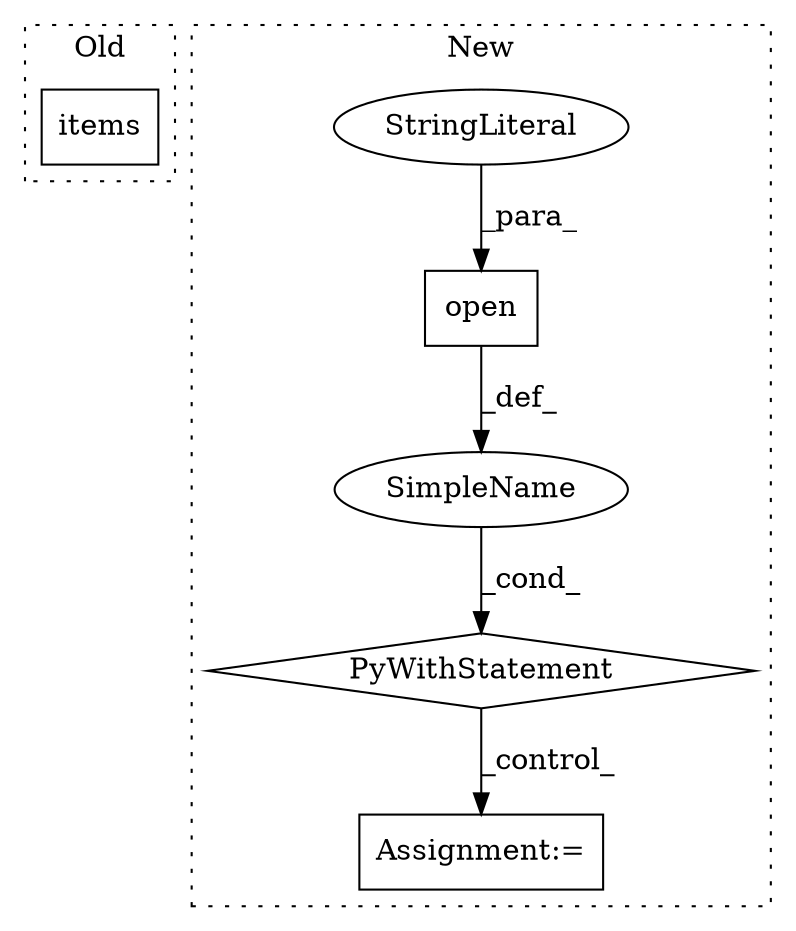 digraph G {
subgraph cluster0 {
1 [label="items" a="32" s="7599" l="7" shape="box"];
label = "Old";
style="dotted";
}
subgraph cluster1 {
2 [label="open" a="32" s="8914,8948" l="5,1" shape="box"];
3 [label="PyWithStatement" a="104" s="8904,8949" l="10,2" shape="diamond"];
4 [label="SimpleName" a="42" s="" l="" shape="ellipse"];
5 [label="Assignment:=" a="7" s="8968" l="1" shape="box"];
6 [label="StringLiteral" a="45" s="8944" l="4" shape="ellipse"];
label = "New";
style="dotted";
}
2 -> 4 [label="_def_"];
3 -> 5 [label="_control_"];
4 -> 3 [label="_cond_"];
6 -> 2 [label="_para_"];
}